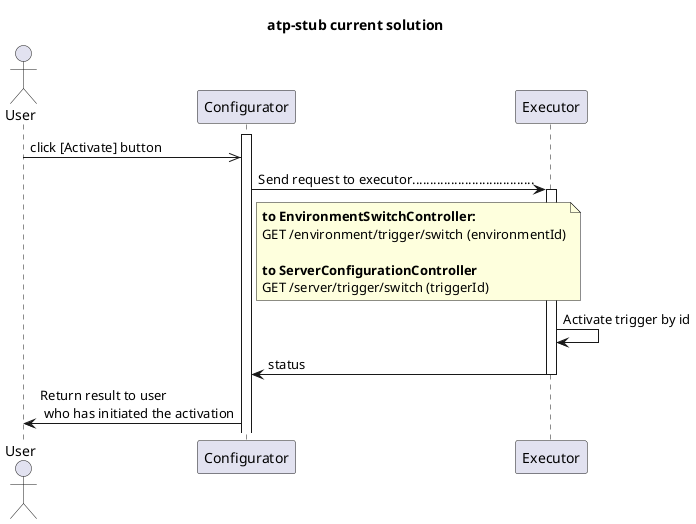 @startuml
title atp-stub current solution

actor User
Configurator ++
User ->> Configurator: click [Activate] button
Configurator -> Executor ++: Send request to executor...................................
/note right of Configurator
**to EnvironmentSwitchController:**
GET /environment/trigger/switch (environmentId)

**to ServerConfigurationController**
GET /server/trigger/switch (triggerId)
end note

Executor -> Executor: Activate trigger by id
Executor -> Configurator --: status
Configurator-> User: Return result to user \n who has initiated the activation

@enduml